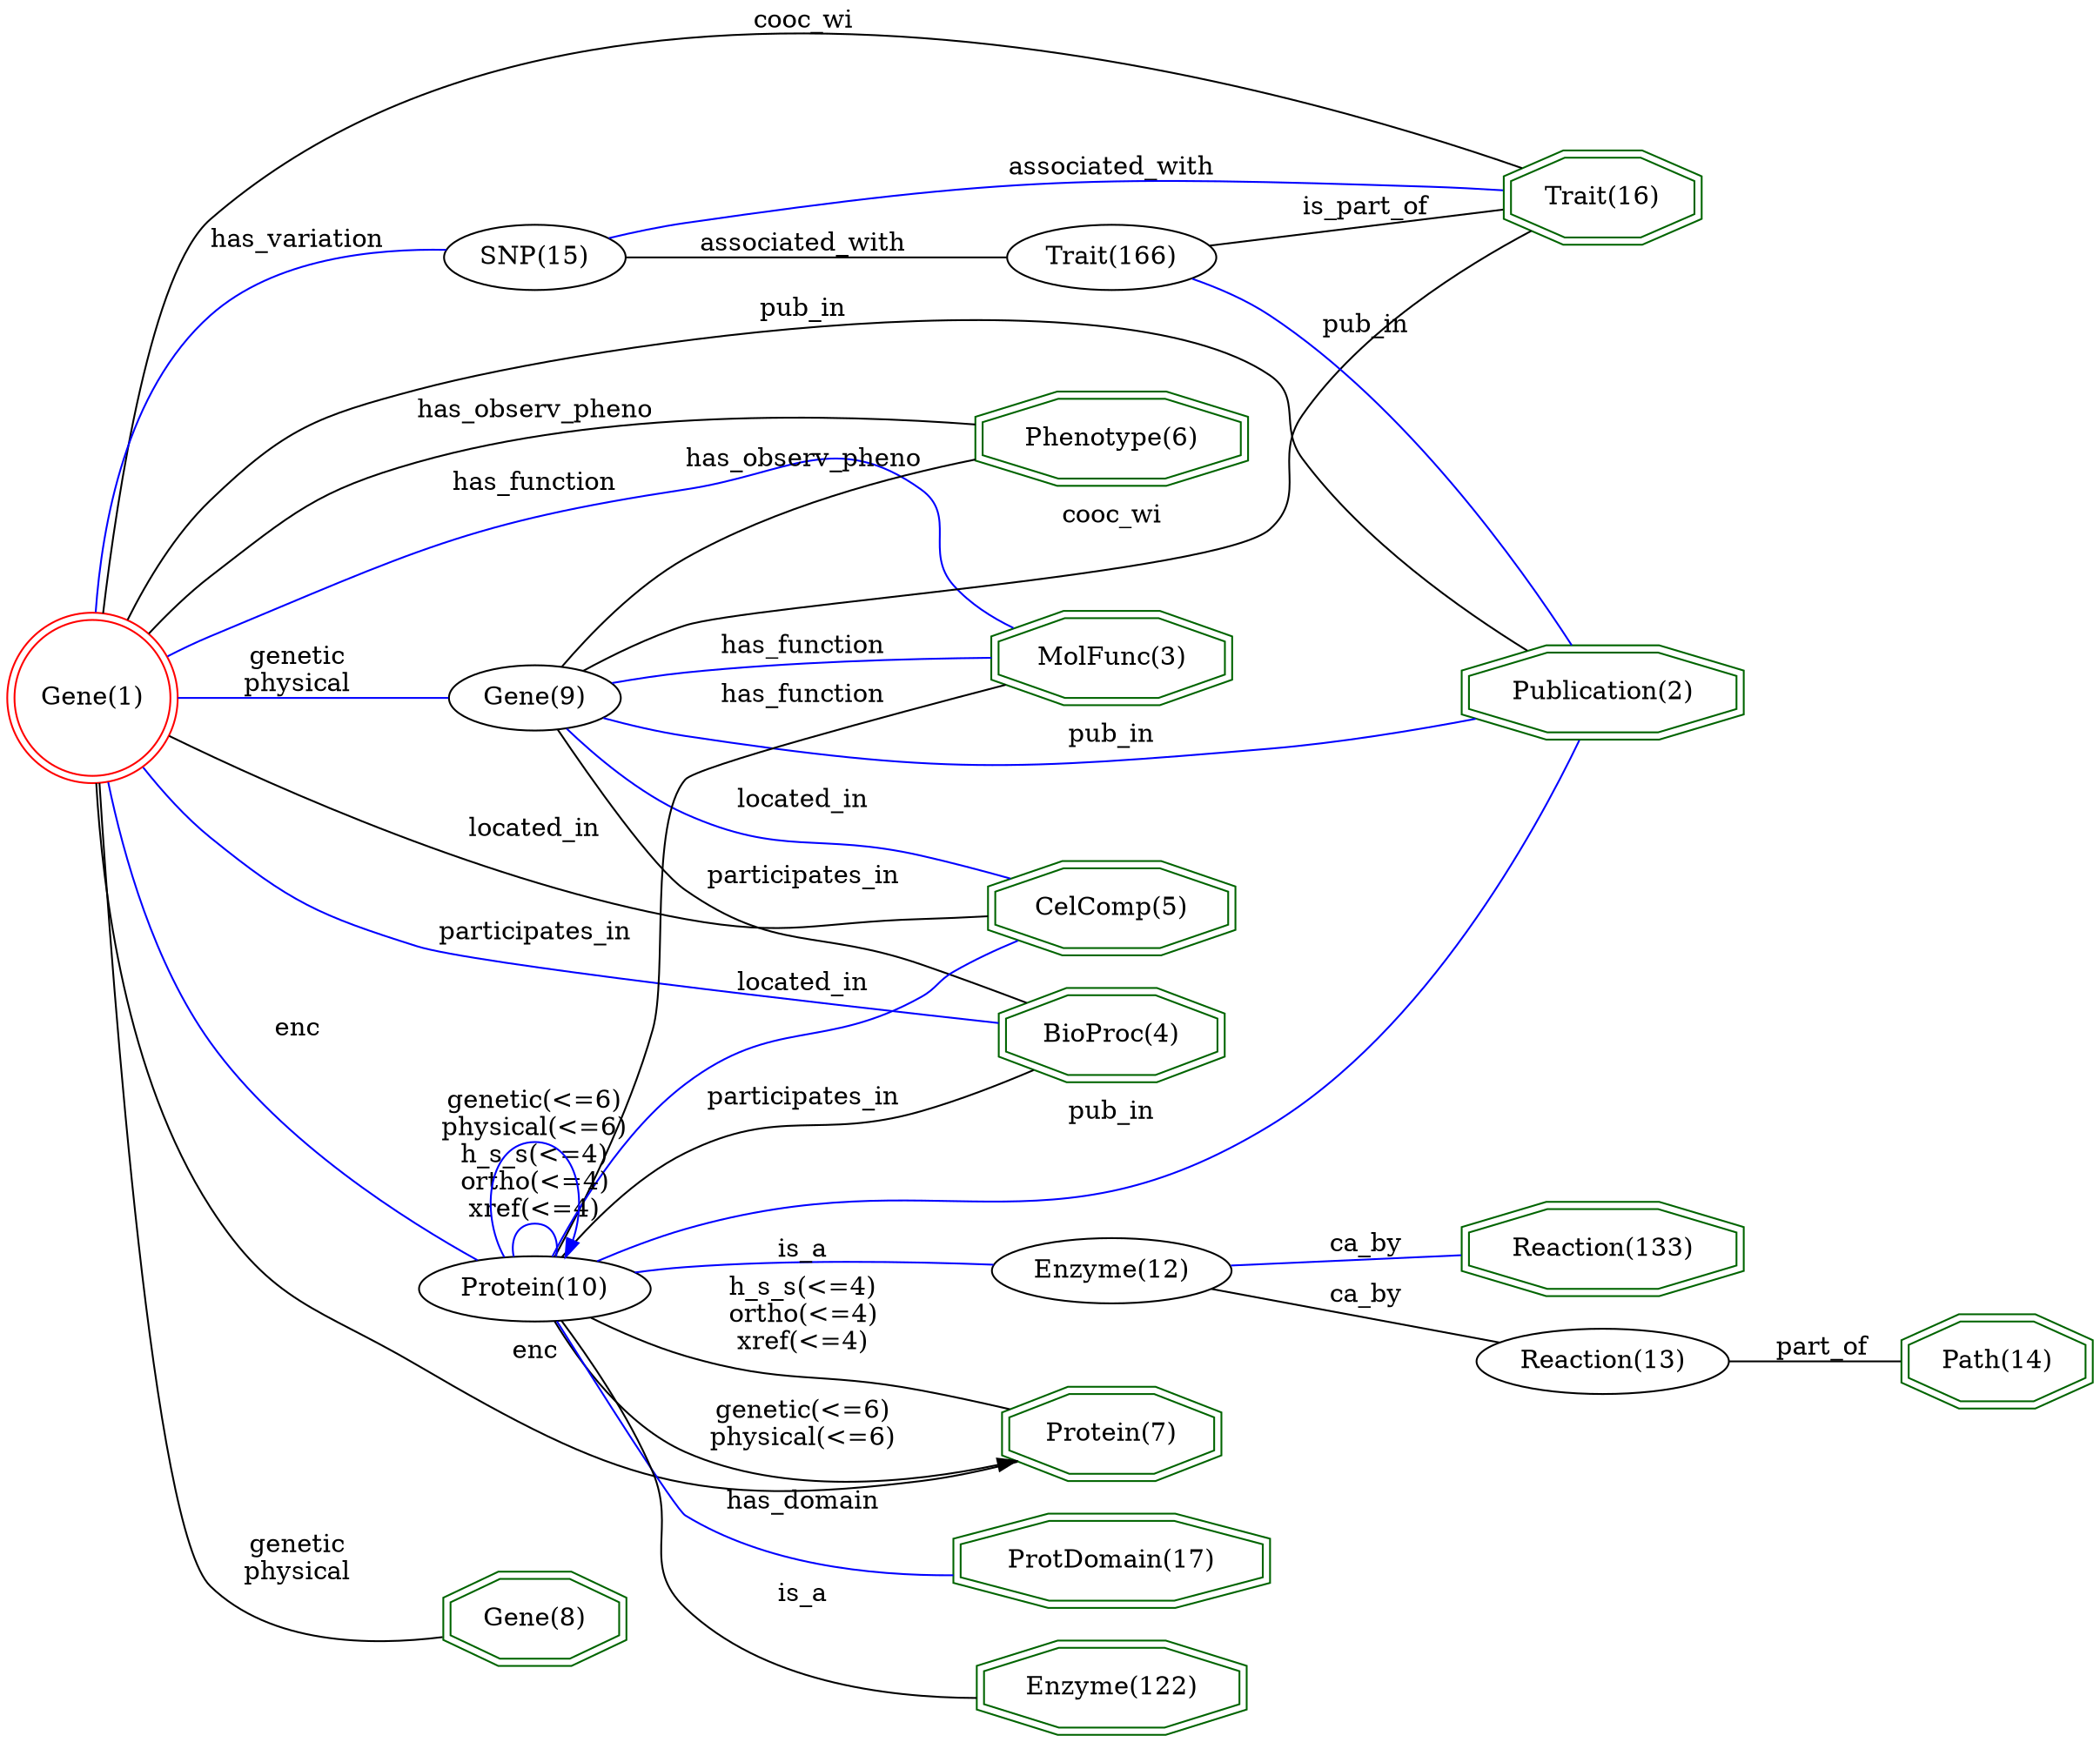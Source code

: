 digraph {
	graph [_draw_="c 9 -#fffffe00 C 7 -#ffffff P 4 0 0 0 903 1001.75 903 1001.75 0 ",
		bb="0,0,1001.7,903",
		dpi=96,
		rankdir=LR,
		xdotversion=1.7
	];
	node [label="\N"];
	"MolFunc(3)"	[_draw_="c 7 -#006400 p 8 577.05 560.54 577.05 575.46 543.43 586 495.88 586 462.27 575.46 462.27 560.54 495.88 550 543.43 550 c 7 -#006400 \
p 8 581.06 557.61 581.06 578.39 544.05 590 495.27 590 458.25 578.39 458.25 557.61 495.27 546 544.05 546 ",
		_ldraw_="F 14 11 -Times-Roman c 7 -#000000 T 519.66 563.8 0 67.66 10 -MolFunc(3) ",
		color=darkgreen,
		height=0.61111,
		pos="519.66,568",
		shape=doubleoctagon,
		width=1.7];
	"Path(14)"	[_draw_="c 7 -#006400 p 8 997.66 184.54 997.66 199.46 971.99 210 935.69 210 910.03 199.46 910.03 184.54 935.69 174 971.99 174 c 7 -#006400 \
p 8 1001.65 181.86 1001.65 202.14 972.78 214 934.91 214 906.03 202.14 906.03 181.86 934.91 170 972.78 170 ",
		_ldraw_="F 14 11 -Times-Roman c 7 -#000000 T 953.84 187.8 0 48.21 8 -Path(14) ",
		color=darkgreen,
		height=0.61111,
		pos="953.84,192",
		shape=doubleoctagon,
		width=1.3307];
	"Trait(16)"	[_draw_="c 7 -#006400 p 8 805.11 801.54 805.11 816.46 778.57 827 741.04 827 714.51 816.46 714.51 801.54 741.04 791 778.57 791 c 7 -#006400 \
p 8 809.12 798.83 809.12 819.17 779.34 831 740.27 831 710.49 819.17 710.49 798.83 740.27 787 779.34 787 ",
		_ldraw_="F 14 11 -Times-Roman c 7 -#000000 T 759.81 804.8 0 50.05 9 -Trait(16) ",
		color=darkgreen,
		height=0.61111,
		pos="759.81,809",
		shape=doubleoctagon,
		width=1.3655];
	"Gene(8)"	[_draw_="c 7 -#006400 p 8 291.79 47.54 291.79 62.46 267.12 73 232.23 73 207.56 62.46 207.56 47.54 232.23 37 267.12 37 c 7 -#006400 p 8 295.77 \
44.9 295.77 65.1 267.93 77 231.42 77 203.58 65.1 203.58 44.9 231.42 33 267.93 33 ",
		_ldraw_="F 14 11 -Times-Roman c 7 -#000000 T 249.67 50.8 0 45.86 7 -Gene(8) ",
		color=darkgreen,
		height=0.61111,
		pos="249.67,55",
		shape=doubleoctagon,
		width=1.286];
	"Reaction(133)"	[_draw_="c 7 -#006400 p 8 825.68 242.54 825.68 257.46 787.09 268 732.52 268 693.93 257.46 693.93 242.54 732.52 232 787.09 232 c 7 -#006400 \
p 8 829.7 239.49 829.7 260.51 787.63 272 731.98 272 689.92 260.51 689.92 239.49 731.98 228 787.63 228 ",
		_ldraw_="F 14 11 -Times-Roman c 7 -#000000 T 759.81 245.8 0 80.08 13 -Reaction(133) ",
		color=darkgreen,
		height=0.61111,
		pos="759.81,250",
		shape=doubleoctagon,
		width=1.9359];
	"Phenotype(6)"	[_draw_="c 7 -#006400 p 8 582.18 672.54 582.18 687.46 545.55 698 493.76 698 457.14 687.46 457.14 672.54 493.76 662 545.55 662 c 7 -#006400 \
p 8 586.18 669.53 586.18 690.47 546.12 702 493.2 702 453.13 690.47 453.13 669.53 493.2 658 546.12 658 ",
		_ldraw_="F 14 11 -Times-Roman c 7 -#000000 T 519.66 675.8 0 75.43 12 -Phenotype(6) ",
		color=darkgreen,
		height=0.61111,
		pos="519.66,680",
		shape=doubleoctagon,
		width=1.8475];
	"CelComp(5)"	[_draw_="c 7 -#006400 p 8 578.26 426.54 578.26 441.46 543.93 452 495.38 452 461.05 441.46 461.05 426.54 495.38 416 543.93 416 c 7 -#006400 \
p 8 582.25 423.59 582.25 444.41 544.53 456 494.79 456 457.07 444.41 457.07 423.59 494.79 412 544.53 412 ",
		_ldraw_="F 14 11 -Times-Roman c 7 -#000000 T 519.66 429.8 0 69.99 10 -CelComp(5) ",
		color=darkgreen,
		height=0.61111,
		pos="519.66,434",
		shape=doubleoctagon,
		width=1.7443];
	"BioProc(4)"	[_draw_="c 7 -#006400 p 8 573.11 364.54 573.11 379.46 541.8 390 497.52 390 466.2 379.46 466.2 364.54 497.52 354 541.8 354 c 7 -#006400 p \
8 577.11 361.67 577.11 382.33 542.45 394 496.86 394 462.2 382.33 462.2 361.67 496.86 350 542.45 350 ",
		_ldraw_="F 14 11 -Times-Roman c 7 -#000000 T 519.66 367.8 0 62.21 10 -BioProc(4) ",
		color=darkgreen,
		height=0.61111,
		pos="519.66,372",
		shape=doubleoctagon,
		width=1.5966];
	"Publication(2)"	[_draw_="c 7 -#006400 p 8 825.7 542.54 825.7 557.46 787.1 568 732.51 568 693.91 557.46 693.91 542.54 732.51 532 787.1 532 c 7 -#006400 p \
8 829.71 539.49 829.71 560.51 787.64 572 731.97 572 689.9 560.51 689.9 539.49 731.97 528 787.64 528 ",
		_ldraw_="F 14 11 -Times-Roman c 7 -#000000 T 759.81 545.8 0 80.1 14 -Publication(2) ",
		color=darkgreen,
		height=0.61111,
		pos="759.81,550",
		shape=doubleoctagon,
		width=1.9362];
	"Protein(7)"	[_draw_="c 7 -#006400 p 8 569.18 138.54 569.18 153.46 540.17 164 499.14 164 470.13 153.46 470.13 138.54 499.14 128 540.17 128 c 7 -#006400 \
p 8 573.16 135.74 573.16 156.26 540.87 168 498.45 168 466.15 156.26 466.15 135.74 498.45 124 540.87 124 ",
		_ldraw_="F 14 11 -Times-Roman c 7 -#000000 T 519.66 141.8 0 56.77 10 -Protein(7) ",
		color=darkgreen,
		height=0.61111,
		pos="519.66,146",
		shape=doubleoctagon,
		width=1.4931];
	"ProtDomain(17)"	[_draw_="c 7 -#006400 p 8 593.51 76.54 593.51 91.46 550.25 102 489.07 102 445.8 91.46 445.8 76.54 489.07 66 550.25 66 c 7 -#006400 p 8 597.52 \
73.4 597.52 94.6 550.73 106 488.58 106 441.79 94.6 441.79 73.4 488.58 62 550.73 62 ",
		_ldraw_="F 14 11 -Times-Roman c 7 -#000000 T 519.66 79.8 0 91.77 14 -ProtDomain(17) ",
		color=darkgreen,
		height=0.61111,
		pos="519.66,84",
		shape=doubleoctagon,
		width=2.1578];
	"Enzyme(122)"	[_draw_="c 7 -#006400 p 8 582.72 14.54 582.72 29.46 545.78 40 493.53 40 456.59 29.46 456.59 14.54 493.53 4 545.78 4 c 7 -#006400 p 8 586.73 \
11.53 586.73 32.47 546.34 44 492.97 44 452.59 32.47 452.59 11.53 492.97 0 546.34 0 ",
		_ldraw_="F 14 11 -Times-Roman c 7 -#000000 T 519.66 17.8 0 76.19 11 -Enzyme(122) ",
		color=darkgreen,
		height=0.61111,
		pos="519.66,22",
		shape=doubleoctagon,
		width=1.8621];
	"Gene(1)"	[_draw_="c 7 -#ff0000 e 43.08 549 39.15 39.15 c 7 -#ff0000 e 43.08 549 43.15 43.15 ",
		_ldraw_="F 14 11 -Times-Roman c 7 -#000000 T 43.08 544.8 0 45.86 7 -Gene(1) ",
		color=red,
		height=1.1966,
		pos="43.077,549",
		shape=doublecircle,
		width=1.1966];
	"Gene(1)" -> "MolFunc(3)"	[_draw_="c 7 -#0000ff B 13 80.92 569.8 132.43 597.49 229.77 644.84 319.77 661 365.36 669.18 386.62 688.38 423.98 661 445.4 645.3 424.48 623.99 \
441.98 604 449.92 594.92 460.64 587.97 471.54 582.71 ",
		_ldraw_="F 14 11 -Times-Roman c 7 -#000000 T 249.67 658.8 0 72.32 12 -has_function ",
		arrowhead=none,
		color=blue,
		label=has_function,
		lp="249.67,663",
		pos="80.924,569.8 132.43,597.49 229.77,644.84 319.77,661 365.36,669.18 386.62,688.38 423.98,661 445.4,645.3 424.48,623.99 441.98,604 \
449.92,594.92 460.64,587.97 471.54,582.71"];
	"Gene(1)" -> "Trait(16)"	[_draw_="c 7 -#000000 B 7 48.36 591.75 55.76 656.41 73.22 774.46 104.15 802 282.85 961.1 610.3 863.29 721.05 823.49 ",
		_ldraw_="F 14 11 -Times-Roman c 7 -#000000 T 371.88 891.8 0 47.43 7 -cooc_wi ",
		arrowhead=none,
		color=black,
		label=cooc_wi,
		lp="371.88,896",
		pos="48.359,591.75 55.764,656.41 73.218,774.46 104.15,802 282.85,961.1 610.3,863.29 721.05,823.49"];
	"Gene(1)" -> "Gene(8)"	[_draw_="c 7 -#000000 B 7 46.5 505.7 53.17 393.74 73.4 101.31 104.15 71 129.69 45.84 171.36 43.67 203.41 46.73 ",
		_ldraw_="F 14 11 -Times-Roman c 7 -#000000 T 141.86 87.8 0 40.42 7 -genetic F 14 11 -Times-Roman c 7 -#000000 T 141.86 73.8 0 46.66 8 -physical ",
		arrowhead=none,
		color=black,
		label="genetic\nphysical",
		lp="141.86,85",
		pos="46.497,505.7 53.17,393.74 73.397,101.31 104.15,71 129.69,45.841 171.36,43.67 203.41,46.725"];
	"Gene(1)" -> "Phenotype(6)"	[_draw_="c 7 -#000000 B 7 71.16 581.79 99.08 612.68 145.74 656.71 197.57 674 282.33 702.27 386.79 697.5 453.08 689.97 ",
		_ldraw_="F 14 11 -Times-Roman c 7 -#000000 T 249.67 695.8 0 104.2 16 -has_observ_pheno ",
		arrowhead=none,
		color=black,
		label=has_observ_pheno,
		lp="249.67,700",
		pos="71.163,581.79 99.079,612.68 145.74,656.71 197.57,674 282.33,702.27 386.79,697.5 453.08,689.97"];
	"Gene(1)" -> "CelComp(5)"	[_draw_="c 7 -#000000 B 7 80.36 527.4 131.6 498.27 229.06 447.89 319.77 429 364.92 419.6 417.06 421.37 456.63 425.21 ",
		_ldraw_="F 14 11 -Times-Roman c 7 -#000000 T 249.67 470.8 0 58.31 10 -located_in ",
		arrowhead=none,
		color=black,
		label=located_in,
		lp="249.67,475",
		pos="80.36,527.4 131.6,498.27 229.06,447.89 319.77,429 364.92,419.6 417.06,421.37 456.63,425.21"];
	"Gene(1)" -> "BioProc(4)"	[_draw_="c 7 -#0000ff B 10 68.04 513.47 78.21 499.88 90.81 484.82 104.15 473 140.56 440.75 151.75 432.31 197.57 416 245.08 399.09 383.48 \
384.29 462.19 376.93 ",
		_ldraw_="F 14 11 -Times-Roman c 7 -#000000 T 249.67 418.8 0 82.41 15 -participates_in ",
		arrowhead=none,
		color=blue,
		label=participates_in,
		lp="249.67,423",
		pos="68.038,513.47 78.214,499.88 90.808,484.82 104.15,473 140.56,440.75 151.75,432.31 197.57,416 245.08,399.09 383.48,384.29 462.19,376.93"];
	"Gene(1)" -> "Publication(2)"	[_draw_="c 7 -#000000 B 16 60.42 588.49 70.69 609.95 85.54 635.93 104.15 655 137.96 689.64 150.92 698.09 197.57 711 283.19 734.7 522.02 758.11 \
597.34 711 612.84 701.3 604.19 688.5 615.34 674 647.74 631.85 696.36 593.53 727.84 570.98 ",
		_ldraw_="F 14 11 -Times-Roman c 7 -#000000 T 371.88 740.8 0 38.89 6 -pub_in ",
		arrowhead=none,
		color=black,
		label=pub_in,
		lp="371.88,745",
		pos="60.418,588.49 70.694,609.95 85.539,635.93 104.15,655 137.96,689.64 150.92,698.09 197.57,711 283.19,734.7 522.02,758.11 597.34,711 \
612.84,701.3 604.19,688.5 615.34,674 647.74,631.85 696.36,593.53 727.84,570.98"];
	"Gene(1)" -> "Protein(7)"	[_draw_="c 7 -#000000 B 16 45.7 505.97 49.5 449.67 62.16 349.54 104.15 276 132.29 226.73 151.06 221.49 197.57 189 247.5 154.13 260.54 141.17 \
319.77 127 364.82 116.23 377.89 122.42 423.98 127 438.99 128.49 455.15 131.28 469.79 134.28 ",
		_ldraw_="F 14 11 -Times-Roman c 7 -#000000 T 249.67 191.8 0 19.43 3 -enc ",
		arrowhead=none,
		color=black,
		label=enc,
		lp="249.67,196",
		pos="45.7,505.97 49.505,449.67 62.165,349.54 104.15,276 132.29,226.73 151.06,221.49 197.57,189 247.5,154.13 260.54,141.17 319.77,127 \
364.82,116.23 377.89,122.42 423.98,127 438.99,128.49 455.15,131.28 469.79,134.28"];
	"Gene(9)"	[_draw_="c 7 -#000000 e 249.67 549 39.15 18 ",
		_ldraw_="F 14 11 -Times-Roman c 7 -#000000 T 249.67 544.8 0 45.86 7 -Gene(9) ",
		height=0.5,
		pos="249.67,549",
		width=1.0855];
	"Gene(1)" -> "Gene(9)"	[_draw_="c 7 -#0000ff B 4 86.47 549 122.99 549 175.23 549 210.48 549 ",
		_ldraw_="F 14 11 -Times-Roman c 7 -#000000 T 141.86 565.8 0 40.42 7 -genetic F 14 11 -Times-Roman c 7 -#000000 T 141.86 551.8 0 46.66 8 -physical ",
		arrowhead=none,
		color=blue,
		label="genetic\nphysical",
		lp="141.86,563",
		pos="86.47,549 122.99,549 175.23,549 210.48,549"];
	"Protein(10)"	[_draw_="c 7 -#000000 e 249.67 230 50.27 18 ",
		_ldraw_="F 14 11 -Times-Roman c 7 -#000000 T 249.67 225.8 0 63.77 11 -Protein(10) ",
		height=0.5,
		pos="249.67,230",
		width=1.3996];
	"Gene(1)" -> "Protein(10)"	[_draw_="c 7 -#0000ff B 7 51.18 506.56 59.29 466.79 75.32 406.91 104.15 362 136.56 311.53 192.98 267.91 224.89 245.68 ",
		_ldraw_="F 14 11 -Times-Roman c 7 -#000000 T 141.86 364.8 0 19.43 3 -enc ",
		arrowhead=none,
		color=blue,
		label=enc,
		lp="141.86,369",
		pos="51.182,506.56 59.29,466.79 75.322,406.91 104.15,362 136.56,311.53 192.98,267.91 224.89,245.68"];
	"SNP(15)"	[_draw_="c 7 -#000000 e 249.67 786 41.13 18 ",
		_ldraw_="F 14 11 -Times-Roman c 7 -#000000 T 249.67 781.8 0 49.01 7 -SNP(15) ",
		height=0.5,
		pos="249.67,786",
		width=1.1406];
	"Gene(1)" -> "SNP(15)"	[_draw_="c 7 -#0000ff B 7 44.51 592.45 47.42 639.13 59.45 712.21 104.15 754 132.12 780.15 176.49 786.7 208.7 787.61 ",
		_ldraw_="F 14 11 -Times-Roman c 7 -#000000 T 141.86 786.8 0 75.42 13 -has_variation ",
		arrowhead=none,
		color=blue,
		label=has_variation,
		lp="141.86,791",
		pos="44.509,592.45 47.418,639.13 59.455,712.21 104.15,754 132.12,780.15 176.49,786.7 208.7,787.61"];
	"Reaction(13)"	[_draw_="c 7 -#000000 e 759.81 192 56.04 18 ",
		_ldraw_="F 14 11 -Times-Roman c 7 -#000000 T 759.81 187.8 0 73.08 12 -Reaction(13) ",
		height=0.5,
		pos="759.81,192",
		width=1.5631];
	"Reaction(13)" -> "Path(14)"	[_draw_="c 7 -#000000 B 4 816.09 192 844.46 192 878.65 192 905.74 192 ",
		_ldraw_="F 14 11 -Times-Roman c 7 -#000000 T 867.72 194.8 0 40.43 7 -part_of ",
		arrowhead=none,
		color=black,
		label=part_of,
		lp="867.72,199",
		pos="816.09,192 844.46,192 878.65,192 905.74,192"];
	"Gene(9)" -> "MolFunc(3)"	[_draw_="c 7 -#0000ff B 7 285.32 556.61 296.28 558.73 308.49 560.78 319.77 562 366.14 567.03 418.91 568.42 458.44 568.62 ",
		_ldraw_="F 14 11 -Times-Roman c 7 -#000000 T 371.88 570.8 0 72.32 12 -has_function ",
		arrowhead=none,
		color=blue,
		label=has_function,
		lp="371.88,575",
		pos="285.32,556.61 296.28,558.73 308.49,560.78 319.77,562 366.14,567.03 418.91,568.42 458.44,568.62"];
	"Gene(9)" -> "Trait(16)"	[_draw_="c 7 -#000000 B 13 273.19 563.41 286.31 571.2 303.44 580.35 319.77 586 378.97 606.48 550.44 593.48 597.34 635 617.86 653.17 599.96 \
671.31 615.34 694 644.62 737.21 695.02 772.13 727.62 791.73 ",
		_ldraw_="F 14 11 -Times-Roman c 7 -#000000 T 519.66 637.8 0 47.43 7 -cooc_wi ",
		arrowhead=none,
		color=black,
		label=cooc_wi,
		lp="519.66,642",
		pos="273.19,563.41 286.31,571.2 303.44,580.35 319.77,586 378.97,606.48 550.44,593.48 597.34,635 617.86,653.17 599.96,671.31 615.34,694 \
644.62,737.21 695.02,772.13 727.62,791.73"];
	"Gene(9)" -> "Phenotype(6)"	[_draw_="c 7 -#000000 B 7 262.12 566.16 274.41 583.27 295.48 609.09 319.77 624 360.28 648.86 412.14 662.99 452.74 670.83 ",
		_ldraw_="F 14 11 -Times-Roman c 7 -#000000 T 371.88 666.8 0 104.2 16 -has_observ_pheno ",
		arrowhead=none,
		color=black,
		label=has_observ_pheno,
		lp="371.88,671",
		pos="262.12,566.16 274.41,583.27 295.48,609.09 319.77,624 360.28,648.86 412.14,662.99 452.74,670.83"];
	"Gene(9)" -> "CelComp(5)"	[_draw_="c 7 -#0000ff B 10 264.52 532.16 277.35 517.7 297.72 497.43 319.77 486 361.88 464.17 378.11 475.07 423.98 463 439.77 458.85 456.88 \
453.78 472.16 449.05 ",
		_ldraw_="F 14 11 -Times-Roman c 7 -#000000 T 371.88 488.8 0 58.31 10 -located_in ",
		arrowhead=none,
		color=blue,
		label=located_in,
		lp="371.88,493",
		pos="264.52,532.16 277.35,517.7 297.72,497.43 319.77,486 361.88,464.17 378.11,475.07 423.98,463 439.77,458.85 456.88,453.78 472.16,449.05"];
	"Gene(9)" -> "BioProc(4)"	[_draw_="c 7 -#000000 B 7 258.11 531.41 268.64 508.47 289.99 468.5 319.77 445 326.18 439.94 419.32 406.81 475.83 386.96 ",
		_ldraw_="F 14 11 -Times-Roman c 7 -#000000 T 371.88 447.8 0 82.41 15 -participates_in ",
		arrowhead=none,
		color=black,
		label=participates_in,
		lp="371.88,452",
		pos="258.11,531.41 268.64,508.47 289.99,468.5 319.77,445 326.18,439.94 419.32,406.81 475.83,386.96"];
	"Gene(9)" -> "Publication(2)"	[_draw_="c 7 -#0000ff B 10 280.89 538 292.84 534.13 306.8 530.2 319.77 528 441.42 507.37 474.38 512.79 597.34 523 630.76 525.78 667.68 531.73 \
697.77 537.34 ",
		_ldraw_="F 14 11 -Times-Roman c 7 -#000000 T 519.66 525.8 0 38.89 6 -pub_in ",
		arrowhead=none,
		color=blue,
		label=pub_in,
		lp="519.66,530",
		pos="280.89,538 292.84,534.13 306.8,530.2 319.77,528 441.42,507.37 474.38,512.79 597.34,523 630.76,525.78 667.68,531.73 697.77,537.34"];
	"Protein(10)" -> "MolFunc(3)"	[_draw_="c 7 -#000000 B 10 258.78 247.9 270.17 273.83 290.77 323.61 301.77 368 309.11 397.59 300.24 480.6 319.77 504 329.51 515.66 411.65 \
539.46 467.27 554.52 ",
		_ldraw_="F 14 11 -Times-Roman c 7 -#000000 T 371.88 543.8 0 72.32 12 -has_function ",
		arrowhead=none,
		color=black,
		label=has_function,
		lp="371.88,548",
		pos="258.78,247.9 270.17,273.83 290.77,323.61 301.77,368 309.11,397.59 300.24,480.6 319.77,504 329.51,515.66 411.65,539.46 467.27,554.52"];
	"Protein(10)" -> "CelComp(5)"	[_draw_="c 7 -#0000ff B 13 258.19 248.08 268.81 271.73 290.26 313.18 319.77 339 358.15 372.57 381.3 359.09 423.98 387 432.93 392.86 432.88 \
397.36 441.98 403 451.61 408.98 462.61 414.22 473.2 418.61 ",
		_ldraw_="F 14 11 -Times-Roman c 7 -#000000 T 371.88 389.8 0 58.31 10 -located_in ",
		arrowhead=none,
		color=blue,
		label=located_in,
		lp="371.88,394",
		pos="258.19,248.08 268.81,271.73 290.26,313.18 319.77,339 358.15,372.57 381.3,359.09 423.98,387 432.93,392.86 432.88,397.36 441.98,403 \
451.61,408.98 462.61,414.22 473.2,418.61"];
	"Protein(10)" -> "BioProc(4)"	[_draw_="c 7 -#000000 B 10 262.81 247.68 275.18 264.31 295.91 288.6 319.77 302 361.13 325.22 379.25 309.23 423.98 325 445.44 332.57 468.32 \
343.83 486.21 353.43 ",
		_ldraw_="F 14 11 -Times-Roman c 7 -#000000 T 371.88 327.8 0 82.41 15 -participates_in ",
		arrowhead=none,
		color=black,
		label=participates_in,
		lp="371.88,332",
		pos="262.81,247.68 275.18,264.31 295.91,288.6 319.77,302 361.13,325.22 379.25,309.23 423.98,325 445.44,332.57 468.32,343.83 486.21,353.43"];
	"Protein(10)" -> "Publication(2)"	[_draw_="c 7 -#0000ff B 10 280.51 244.29 292.52 249.7 306.63 255.6 319.77 260 440.11 300.31 491.92 256.35 597.34 327 675.36 379.29 728.74 \
482.69 749.34 527.93 ",
		_ldraw_="F 14 11 -Times-Roman c 7 -#000000 T 519.66 329.8 0 38.89 6 -pub_in ",
		arrowhead=none,
		color=blue,
		label=pub_in,
		lp="519.66,334",
		pos="280.51,244.29 292.52,249.7 306.63,255.6 319.77,260 440.11,300.31 491.92,256.35 597.34,327 675.36,379.29 728.74,482.69 749.34,527.93"];
	"Protein(10)" -> "Protein(7)"	[_draw_="c 7 -#000000 B 10 275.78 214.59 288.55 207.37 304.55 199.22 319.77 194 364.3 178.73 378.24 186.13 423.98 175 441.35 170.77 460.23 \
165.19 476.53 160.06 ",
		_ldraw_="F 14 11 -Times-Roman c 7 -#000000 T 371.88 224.8 0 64.01 10 -h_s_s(<=4) F 14 11 -Times-Roman c 7 -#000000 T 371.88 210.8 0 61.67 \
10 -ortho(<=4) F 14 11 -Times-Roman c 7 -#000000 T 371.88 196.8 0 54.65 9 -xref(<=4) ",
		arrowhead=none,
		color=black,
		label="h_s_s(<=4)\northo(<=4)\nxref(<=4)",
		lp="371.88,215",
		pos="275.78,214.59 288.55,207.37 304.55,199.22 319.77,194 364.3,178.73 378.24,186.13 423.98,175 441.35,170.77 460.23,165.19 476.53,160.06"];
	"Protein(10)" -> "Protein(7)"	[_draw_="c 7 -#000000 B 7 258.83 211.97 269.46 190.94 290.25 157.26 319.77 143 363.73 121.78 419.78 124.91 461.16 131.96 ",
		_hdraw_="S 5 -solid c 7 -#000000 C 7 -#000000 P 3 460.62 135.42 471.08 133.78 461.88 128.54 ",
		_ldraw_="F 14 11 -Times-Roman c 7 -#000000 T 371.88 159.8 0 72.54 12 -genetic(<=6) F 14 11 -Times-Roman c 7 -#000000 T 371.88 145.8 0 78.77 \
13 -physical(<=6) ",
		arrowhead=normal,
		color=black,
		label="genetic(<=6)\nphysical(<=6)",
		lp="371.88,157",
		pos="e,471.08,133.78 258.83,211.97 269.46,190.94 290.25,157.26 319.77,143 363.73,121.78 419.78,124.91 461.16,131.96"];
	"Protein(10)" -> "ProtDomain(17)"	[_draw_="c 7 -#0000ff B 7 259.66 212.3 276.08 180.29 310.12 115.45 319.77 109 355.23 85.34 402.3 78.6 441.74 78 ",
		_ldraw_="F 14 11 -Times-Roman c 7 -#000000 T 371.88 111.8 0 67.66 10 -has_domain ",
		arrowhead=none,
		color=blue,
		label=has_domain,
		lp="371.88,116",
		pos="259.66,212.3 276.08,180.29 310.12,115.45 319.77,109 355.23,85.336 402.3,78.595 441.74,77.999"];
	"Protein(10)" -> "Enzyme(122)"	[_draw_="c 7 -#000000 B 10 261.35 212.32 272.68 192.93 290.48 160.64 301.77 131 313.21 100.98 296.41 83.05 319.77 61 354.84 27.92 409.33 \
19.07 452.41 18 ",
		_ldraw_="F 14 11 -Times-Roman c 7 -#000000 T 371.88 63.8 0 22.55 4 -is_a ",
		arrowhead=none,
		color=black,
		label=is_a,
		lp="371.88,68",
		pos="261.35,212.32 272.68,192.93 290.48,160.64 301.77,131 313.21,100.98 296.41,83.046 319.77,61 354.84,27.918 409.33,19.075 452.41,18.002"];
	"Protein(10)" -> "Protein(10)"	[_draw_="c 7 -#0000ff B 7 240.15 247.78 238.53 257.31 241.7 266 249.67 266 257.65 266 260.82 257.31 259.2 247.78 ",
		_ldraw_="F 14 11 -Times-Roman c 7 -#000000 T 249.67 296.8 0 64.01 10 -h_s_s(<=4) F 14 11 -Times-Roman c 7 -#000000 T 249.67 282.8 0 61.67 \
10 -ortho(<=4) F 14 11 -Times-Roman c 7 -#000000 T 249.67 268.8 0 54.65 9 -xref(<=4) ",
		arrowhead=none,
		color=blue,
		label="h_s_s(<=4)\northo(<=4)\nxref(<=4)",
		lp="249.67,287",
		pos="240.15,247.78 238.53,257.31 241.7,266 249.67,266 257.65,266 260.82,257.31 259.2,247.78"];
	"Protein(10)" -> "Protein(10)"	[_draw_="c 7 -#0000ff B 7 235.74 247.52 224.54 272.11 229.18 308 249.67 308 267.61 308 273.41 280.52 267.07 257.18 ",
		_hdraw_="S 5 -solid c 7 -#0000ff C 7 -#0000ff P 3 270.27 255.75 263.61 247.52 263.68 258.11 ",
		_ldraw_="F 14 11 -Times-Roman c 7 -#000000 T 249.67 324.8 0 72.54 12 -genetic(<=6) F 14 11 -Times-Roman c 7 -#000000 T 249.67 310.8 0 78.77 \
13 -physical(<=6) ",
		arrowhead=normal,
		color=blue,
		label="genetic(<=6)\nphysical(<=6)",
		lp="249.67,322",
		pos="e,263.61,247.52 235.74,247.52 224.54,272.11 229.18,308 249.67,308 267.61,308 273.41,280.52 267.07,257.18"];
	"Enzyme(12)"	[_draw_="c 7 -#000000 e 519.66 237 53.63 18 ",
		_ldraw_="F 14 11 -Times-Roman c 7 -#000000 T 519.66 232.8 0 69.19 10 -Enzyme(12) ",
		height=0.5,
		pos="519.66,237",
		width=1.4949];
	"Protein(10)" -> "Enzyme(12)"	[_draw_="c 7 -#0000ff B 7 295.55 237.45 303.59 238.51 311.92 239.43 319.77 240 369.54 243.58 426.49 242.16 466.66 240.25 ",
		_ldraw_="F 14 11 -Times-Roman c 7 -#000000 T 371.88 244.8 0 22.55 4 -is_a ",
		arrowhead=none,
		color=blue,
		label=is_a,
		lp="371.88,249",
		pos="295.55,237.45 303.59,238.51 311.92,239.43 319.77,240 369.54,243.58 426.49,242.16 466.66,240.25"];
	"Enzyme(12)" -> "Reaction(133)"	[_draw_="c 7 -#0000ff B 4 572.92 239.85 607.29 241.73 652.63 244.2 689.93 246.24 ",
		_ldraw_="F 14 11 -Times-Roman c 7 -#000000 T 643.72 247.8 0 33.43 5 -ca_by ",
		arrowhead=none,
		color=blue,
		label=ca_by,
		lp="643.72,252",
		pos="572.92,239.85 607.29,241.73 652.63,244.2 689.93,246.24"];
	"Enzyme(12)" -> "Reaction(13)"	[_draw_="c 7 -#000000 B 4 566.86 228.27 608.25 220.45 668.73 209.02 710.69 201.09 ",
		_ldraw_="F 14 11 -Times-Roman c 7 -#000000 T 643.72 220.8 0 33.43 5 -ca_by ",
		arrowhead=none,
		color=black,
		label=ca_by,
		lp="643.72,225",
		pos="566.86,228.27 608.25,220.45 668.73,209.02 710.69,201.09"];
	"SNP(15)" -> "Trait(16)"	[_draw_="c 7 -#0000ff B 10 285.63 794.79 296.5 797.2 308.57 799.55 319.77 801 475.17 821.14 515.47 818.51 672.1 814 684.46 813.64 697.8 813 \
710.22 812.3 ",
		_ldraw_="F 14 11 -Times-Roman c 7 -#000000 T 519.66 819.8 0 89.42 15 -associated_with ",
		arrowhead=none,
		color=blue,
		label=associated_with,
		lp="519.66,824",
		pos="285.63,794.79 296.5,797.2 308.57,799.55 319.77,801 475.17,821.14 515.47,818.51 672.1,814 684.46,813.64 697.8,813 710.22,812.3"];
	"Trait(166)"	[_draw_="c 7 -#000000 e 519.66 776 46.28 18 ",
		_ldraw_="F 14 11 -Times-Roman c 7 -#000000 T 519.66 771.8 0 57.05 10 -Trait(166) ",
		height=0.5,
		pos="519.66,776",
		width=1.2817];
	"SNP(15)" -> "Trait(166)"	[_draw_="c 7 -#000000 B 4 290.79 784.5 339.71 782.68 422.16 779.6 473.33 777.69 ",
		_ldraw_="F 14 11 -Times-Roman c 7 -#000000 T 371.88 785.8 0 89.42 15 -associated_with ",
		arrowhead=none,
		color=black,
		label=associated_with,
		lp="371.88,790",
		pos="290.79,784.5 339.71,782.68 422.16,779.6 473.33,777.69"];
	"Trait(166)" -> "Trait(16)"	[_draw_="c 7 -#000000 B 4 563.51 781.94 604.89 787.67 667.46 796.34 710.56 802.32 ",
		_ldraw_="F 14 11 -Times-Roman c 7 -#000000 T 643.72 798.8 0 56.77 10 -is_part_of ",
		arrowhead=none,
		color=black,
		label=is_part_of,
		lp="643.72,803",
		pos="563.51,781.94 604.89,787.67 667.46,796.34 710.56,802.32"];
	"Trait(166)" -> "Publication(2)"	[_draw_="c 7 -#0000ff B 7 556.43 765.02 569.98 759.88 585.08 752.9 597.34 744 664.71 695.08 721.02 611.91 745.58 572.28 ",
		_ldraw_="F 14 11 -Times-Roman c 7 -#000000 T 643.72 729.8 0 38.89 6 -pub_in ",
		arrowhead=none,
		color=blue,
		label=pub_in,
		lp="643.72,734",
		pos="556.43,765.02 569.98,759.88 585.08,752.9 597.34,744 664.71,695.08 721.02,611.91 745.58,572.28"];
}
